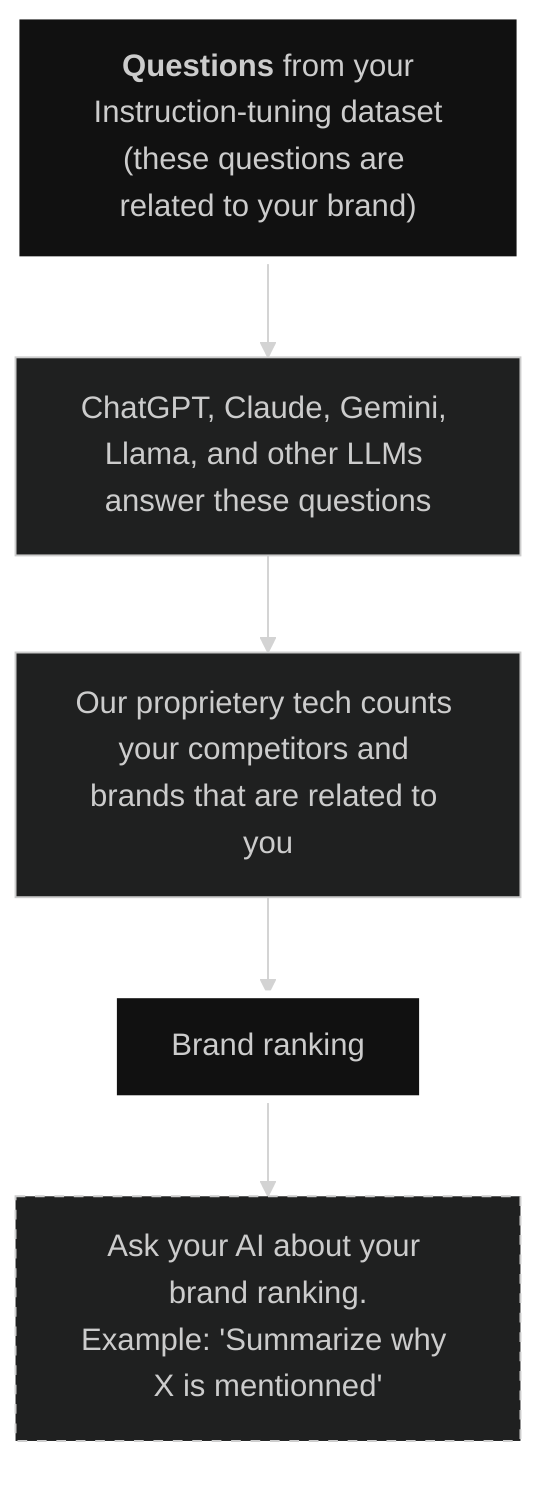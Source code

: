 %%{init: {'theme':'dark', 'themeVariables': {'background': '#212121'}}}%%
graph TD

questions["<b>Questions</b> from your<br/>Instruction-tuning dataset<br/>(these questions are related to your brand)"]
llm_answers["ChatGPT, Claude, Gemini, Llama, and other LLMs answer these questions"]
count_brand_mentions["Our proprietery tech counts your competitors and brands that are related to you"]
brand_ranking["Brand ranking"]
competition_rag["Ask your AI about your brand ranking.<br/>Example: 'Summarize why X is mentionned'"]

questions --> llm_answers
llm_answers --> count_brand_mentions
count_brand_mentions --> brand_ranking
brand_ranking --> competition_rag

style questions stroke:#ffffff,stroke-width:4px,fill:#111111
style brand_ranking stroke:#ffffff,stroke-width:4px,fill:#111111
style competition_rag stroke-dasharray: 5, 5